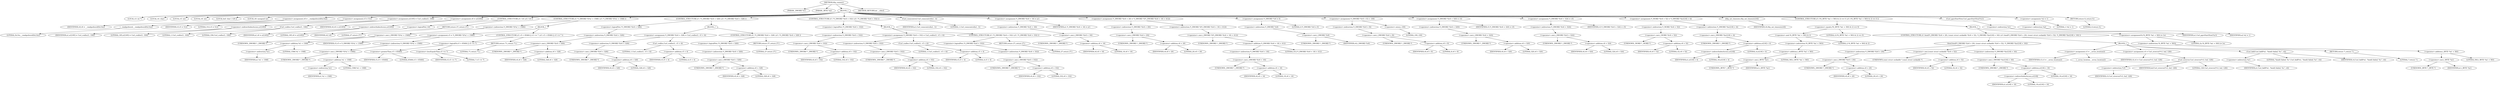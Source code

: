 digraph tftp_connect {  
"1000107" [label = "(METHOD,tftp_connect)" ]
"1000108" [label = "(PARAM,_DWORD *a1)" ]
"1000109" [label = "(PARAM,_BYTE *a2)" ]
"1000110" [label = "(BLOCK,,)" ]
"1000111" [label = "(LOCAL,v3: int *)" ]
"1000112" [label = "(LOCAL,v4: char)" ]
"1000113" [label = "(LOCAL,v5: int)" ]
"1000114" [label = "(LOCAL,v6: int)" ]
"1000115" [label = "(LOCAL,buf: char [ 128 ])" ]
"1000116" [label = "(LOCAL,v8: unsigned int)" ]
"1000117" [label = "(<operator>.assignment,v8 = __readgsdword(0x14u))" ]
"1000118" [label = "(IDENTIFIER,v8,v8 = __readgsdword(0x14u))" ]
"1000119" [label = "(__readgsdword,__readgsdword(0x14u))" ]
"1000120" [label = "(LITERAL,0x14u,__readgsdword(0x14u))" ]
"1000121" [label = "(<operator>.assignment,v5 = 512)" ]
"1000122" [label = "(IDENTIFIER,v5,v5 = 512)" ]
"1000123" [label = "(LITERAL,512,v5 = 512)" ]
"1000124" [label = "(<operator>.assignment,a1[185] = Curl_ccalloc(1, 336))" ]
"1000125" [label = "(<operator>.indirectIndexAccess,a1[185])" ]
"1000126" [label = "(IDENTIFIER,a1,a1[185] = Curl_ccalloc(1, 336))" ]
"1000127" [label = "(LITERAL,185,a1[185] = Curl_ccalloc(1, 336))" ]
"1000128" [label = "(Curl_ccalloc,Curl_ccalloc(1, 336))" ]
"1000129" [label = "(LITERAL,1,Curl_ccalloc(1, 336))" ]
"1000130" [label = "(LITERAL,336,Curl_ccalloc(1, 336))" ]
"1000131" [label = "(<operator>.assignment,v6 = a1[185])" ]
"1000132" [label = "(IDENTIFIER,v6,v6 = a1[185])" ]
"1000133" [label = "(<operator>.indirectIndexAccess,a1[185])" ]
"1000134" [label = "(IDENTIFIER,a1,v6 = a1[185])" ]
"1000135" [label = "(LITERAL,185,v6 = a1[185])" ]
"1000136" [label = "(CONTROL_STRUCTURE,if ( !v6 ),if ( !v6 ))" ]
"1000137" [label = "(<operator>.logicalNot,!v6)" ]
"1000138" [label = "(IDENTIFIER,v6,!v6)" ]
"1000139" [label = "(RETURN,return 27;,return 27;)" ]
"1000140" [label = "(LITERAL,27,return 27;)" ]
"1000141" [label = "(CONTROL_STRUCTURE,if ( *(_DWORD *)(*a1 + 1568) ),if ( *(_DWORD *)(*a1 + 1568) ))" ]
"1000142" [label = "(<operator>.indirection,*(_DWORD *)(*a1 + 1568))" ]
"1000143" [label = "(<operator>.cast,(_DWORD *)(*a1 + 1568))" ]
"1000144" [label = "(UNKNOWN,_DWORD *,_DWORD *)" ]
"1000145" [label = "(<operator>.addition,*a1 + 1568)" ]
"1000146" [label = "(<operator>.indirection,*a1)" ]
"1000147" [label = "(IDENTIFIER,a1,*a1 + 1568)" ]
"1000148" [label = "(LITERAL,1568,*a1 + 1568)" ]
"1000149" [label = "(BLOCK,,)" ]
"1000150" [label = "(<operator>.assignment,v5 = *(_DWORD *)(*a1 + 1568))" ]
"1000151" [label = "(IDENTIFIER,v5,v5 = *(_DWORD *)(*a1 + 1568))" ]
"1000152" [label = "(<operator>.indirection,*(_DWORD *)(*a1 + 1568))" ]
"1000153" [label = "(<operator>.cast,(_DWORD *)(*a1 + 1568))" ]
"1000154" [label = "(UNKNOWN,_DWORD *,_DWORD *)" ]
"1000155" [label = "(<operator>.addition,*a1 + 1568)" ]
"1000156" [label = "(<operator>.indirection,*a1)" ]
"1000157" [label = "(IDENTIFIER,a1,*a1 + 1568)" ]
"1000158" [label = "(LITERAL,1568,*a1 + 1568)" ]
"1000159" [label = "(CONTROL_STRUCTURE,if ( v5 > 65464 || v5 <= 7 ),if ( v5 > 65464 || v5 <= 7 ))" ]
"1000160" [label = "(<operator>.logicalOr,v5 > 65464 || v5 <= 7)" ]
"1000161" [label = "(<operator>.greaterThan,v5 > 65464)" ]
"1000162" [label = "(IDENTIFIER,v5,v5 > 65464)" ]
"1000163" [label = "(LITERAL,65464,v5 > 65464)" ]
"1000164" [label = "(<operator>.lessEqualsThan,v5 <= 7)" ]
"1000165" [label = "(IDENTIFIER,v5,v5 <= 7)" ]
"1000166" [label = "(LITERAL,7,v5 <= 7)" ]
"1000167" [label = "(RETURN,return 71;,return 71;)" ]
"1000168" [label = "(LITERAL,71,return 71;)" ]
"1000169" [label = "(CONTROL_STRUCTURE,if ( !*(_DWORD *)(v6 + 328) ),if ( !*(_DWORD *)(v6 + 328) ))" ]
"1000170" [label = "(<operator>.logicalNot,!*(_DWORD *)(v6 + 328))" ]
"1000171" [label = "(<operator>.indirection,*(_DWORD *)(v6 + 328))" ]
"1000172" [label = "(<operator>.cast,(_DWORD *)(v6 + 328))" ]
"1000173" [label = "(UNKNOWN,_DWORD *,_DWORD *)" ]
"1000174" [label = "(<operator>.addition,v6 + 328)" ]
"1000175" [label = "(IDENTIFIER,v6,v6 + 328)" ]
"1000176" [label = "(LITERAL,328,v6 + 328)" ]
"1000177" [label = "(BLOCK,,)" ]
"1000178" [label = "(<operator>.assignment,*(_DWORD *)(v6 + 328) = Curl_ccalloc(1, v5 + 4))" ]
"1000179" [label = "(<operator>.indirection,*(_DWORD *)(v6 + 328))" ]
"1000180" [label = "(<operator>.cast,(_DWORD *)(v6 + 328))" ]
"1000181" [label = "(UNKNOWN,_DWORD *,_DWORD *)" ]
"1000182" [label = "(<operator>.addition,v6 + 328)" ]
"1000183" [label = "(IDENTIFIER,v6,v6 + 328)" ]
"1000184" [label = "(LITERAL,328,v6 + 328)" ]
"1000185" [label = "(Curl_ccalloc,Curl_ccalloc(1, v5 + 4))" ]
"1000186" [label = "(LITERAL,1,Curl_ccalloc(1, v5 + 4))" ]
"1000187" [label = "(<operator>.addition,v5 + 4)" ]
"1000188" [label = "(IDENTIFIER,v5,v5 + 4)" ]
"1000189" [label = "(LITERAL,4,v5 + 4)" ]
"1000190" [label = "(CONTROL_STRUCTURE,if ( !*(_DWORD *)(v6 + 328) ),if ( !*(_DWORD *)(v6 + 328) ))" ]
"1000191" [label = "(<operator>.logicalNot,!*(_DWORD *)(v6 + 328))" ]
"1000192" [label = "(<operator>.indirection,*(_DWORD *)(v6 + 328))" ]
"1000193" [label = "(<operator>.cast,(_DWORD *)(v6 + 328))" ]
"1000194" [label = "(UNKNOWN,_DWORD *,_DWORD *)" ]
"1000195" [label = "(<operator>.addition,v6 + 328)" ]
"1000196" [label = "(IDENTIFIER,v6,v6 + 328)" ]
"1000197" [label = "(LITERAL,328,v6 + 328)" ]
"1000198" [label = "(RETURN,return 27;,return 27;)" ]
"1000199" [label = "(LITERAL,27,return 27;)" ]
"1000200" [label = "(CONTROL_STRUCTURE,if ( !*(_DWORD *)(v6 + 332) ),if ( !*(_DWORD *)(v6 + 332) ))" ]
"1000201" [label = "(<operator>.logicalNot,!*(_DWORD *)(v6 + 332))" ]
"1000202" [label = "(<operator>.indirection,*(_DWORD *)(v6 + 332))" ]
"1000203" [label = "(<operator>.cast,(_DWORD *)(v6 + 332))" ]
"1000204" [label = "(UNKNOWN,_DWORD *,_DWORD *)" ]
"1000205" [label = "(<operator>.addition,v6 + 332)" ]
"1000206" [label = "(IDENTIFIER,v6,v6 + 332)" ]
"1000207" [label = "(LITERAL,332,v6 + 332)" ]
"1000208" [label = "(BLOCK,,)" ]
"1000209" [label = "(<operator>.assignment,*(_DWORD *)(v6 + 332) = Curl_ccalloc(1, v5 + 4))" ]
"1000210" [label = "(<operator>.indirection,*(_DWORD *)(v6 + 332))" ]
"1000211" [label = "(<operator>.cast,(_DWORD *)(v6 + 332))" ]
"1000212" [label = "(UNKNOWN,_DWORD *,_DWORD *)" ]
"1000213" [label = "(<operator>.addition,v6 + 332)" ]
"1000214" [label = "(IDENTIFIER,v6,v6 + 332)" ]
"1000215" [label = "(LITERAL,332,v6 + 332)" ]
"1000216" [label = "(Curl_ccalloc,Curl_ccalloc(1, v5 + 4))" ]
"1000217" [label = "(LITERAL,1,Curl_ccalloc(1, v5 + 4))" ]
"1000218" [label = "(<operator>.addition,v5 + 4)" ]
"1000219" [label = "(IDENTIFIER,v5,v5 + 4)" ]
"1000220" [label = "(LITERAL,4,v5 + 4)" ]
"1000221" [label = "(CONTROL_STRUCTURE,if ( !*(_DWORD *)(v6 + 332) ),if ( !*(_DWORD *)(v6 + 332) ))" ]
"1000222" [label = "(<operator>.logicalNot,!*(_DWORD *)(v6 + 332))" ]
"1000223" [label = "(<operator>.indirection,*(_DWORD *)(v6 + 332))" ]
"1000224" [label = "(<operator>.cast,(_DWORD *)(v6 + 332))" ]
"1000225" [label = "(UNKNOWN,_DWORD *,_DWORD *)" ]
"1000226" [label = "(<operator>.addition,v6 + 332)" ]
"1000227" [label = "(IDENTIFIER,v6,v6 + 332)" ]
"1000228" [label = "(LITERAL,332,v6 + 332)" ]
"1000229" [label = "(RETURN,return 27;,return 27;)" ]
"1000230" [label = "(LITERAL,27,return 27;)" ]
"1000231" [label = "(Curl_conncontrol,Curl_conncontrol(a1, 1))" ]
"1000232" [label = "(IDENTIFIER,a1,Curl_conncontrol(a1, 1))" ]
"1000233" [label = "(LITERAL,1,Curl_conncontrol(a1, 1))" ]
"1000234" [label = "(<operator>.assignment,*(_DWORD *)(v6 + 16) = a1)" ]
"1000235" [label = "(<operator>.indirection,*(_DWORD *)(v6 + 16))" ]
"1000236" [label = "(<operator>.cast,(_DWORD *)(v6 + 16))" ]
"1000237" [label = "(UNKNOWN,_DWORD *,_DWORD *)" ]
"1000238" [label = "(<operator>.addition,v6 + 16)" ]
"1000239" [label = "(IDENTIFIER,v6,v6 + 16)" ]
"1000240" [label = "(LITERAL,16,v6 + 16)" ]
"1000241" [label = "(IDENTIFIER,a1,*(_DWORD *)(v6 + 16) = a1)" ]
"1000242" [label = "(<operator>.assignment,*(_DWORD *)(v6 + 20) = *(_DWORD *)(*(_DWORD *)(v6 + 16) + 412))" ]
"1000243" [label = "(<operator>.indirection,*(_DWORD *)(v6 + 20))" ]
"1000244" [label = "(<operator>.cast,(_DWORD *)(v6 + 20))" ]
"1000245" [label = "(UNKNOWN,_DWORD *,_DWORD *)" ]
"1000246" [label = "(<operator>.addition,v6 + 20)" ]
"1000247" [label = "(IDENTIFIER,v6,v6 + 20)" ]
"1000248" [label = "(LITERAL,20,v6 + 20)" ]
"1000249" [label = "(<operator>.indirection,*(_DWORD *)(*(_DWORD *)(v6 + 16) + 412))" ]
"1000250" [label = "(<operator>.cast,(_DWORD *)(*(_DWORD *)(v6 + 16) + 412))" ]
"1000251" [label = "(UNKNOWN,_DWORD *,_DWORD *)" ]
"1000252" [label = "(<operator>.addition,*(_DWORD *)(v6 + 16) + 412)" ]
"1000253" [label = "(<operator>.indirection,*(_DWORD *)(v6 + 16))" ]
"1000254" [label = "(<operator>.cast,(_DWORD *)(v6 + 16))" ]
"1000255" [label = "(UNKNOWN,_DWORD *,_DWORD *)" ]
"1000256" [label = "(<operator>.addition,v6 + 16)" ]
"1000257" [label = "(IDENTIFIER,v6,v6 + 16)" ]
"1000258" [label = "(LITERAL,16,v6 + 16)" ]
"1000259" [label = "(LITERAL,412,*(_DWORD *)(v6 + 16) + 412)" ]
"1000260" [label = "(<operator>.assignment,*(_DWORD *)v6 = 0)" ]
"1000261" [label = "(<operator>.indirection,*(_DWORD *)v6)" ]
"1000262" [label = "(<operator>.cast,(_DWORD *)v6)" ]
"1000263" [label = "(UNKNOWN,_DWORD *,_DWORD *)" ]
"1000264" [label = "(IDENTIFIER,v6,(_DWORD *)v6)" ]
"1000265" [label = "(LITERAL,0,*(_DWORD *)v6 = 0)" ]
"1000266" [label = "(<operator>.assignment,*(_DWORD *)(v6 + 8) = -100)" ]
"1000267" [label = "(<operator>.indirection,*(_DWORD *)(v6 + 8))" ]
"1000268" [label = "(<operator>.cast,(_DWORD *)(v6 + 8))" ]
"1000269" [label = "(UNKNOWN,_DWORD *,_DWORD *)" ]
"1000270" [label = "(<operator>.addition,v6 + 8)" ]
"1000271" [label = "(IDENTIFIER,v6,v6 + 8)" ]
"1000272" [label = "(LITERAL,8,v6 + 8)" ]
"1000273" [label = "(<operator>.minus,-100)" ]
"1000274" [label = "(LITERAL,100,-100)" ]
"1000275" [label = "(<operator>.assignment,*(_DWORD *)(v6 + 320) = v5)" ]
"1000276" [label = "(<operator>.indirection,*(_DWORD *)(v6 + 320))" ]
"1000277" [label = "(<operator>.cast,(_DWORD *)(v6 + 320))" ]
"1000278" [label = "(UNKNOWN,_DWORD *,_DWORD *)" ]
"1000279" [label = "(<operator>.addition,v6 + 320)" ]
"1000280" [label = "(IDENTIFIER,v6,v6 + 320)" ]
"1000281" [label = "(LITERAL,320,v6 + 320)" ]
"1000282" [label = "(IDENTIFIER,v5,*(_DWORD *)(v6 + 320) = v5)" ]
"1000283" [label = "(<operator>.assignment,*(_DWORD *)(v6 + 324) = v5)" ]
"1000284" [label = "(<operator>.indirection,*(_DWORD *)(v6 + 324))" ]
"1000285" [label = "(<operator>.cast,(_DWORD *)(v6 + 324))" ]
"1000286" [label = "(UNKNOWN,_DWORD *,_DWORD *)" ]
"1000287" [label = "(<operator>.addition,v6 + 324)" ]
"1000288" [label = "(IDENTIFIER,v6,v6 + 324)" ]
"1000289" [label = "(LITERAL,324,v6 + 324)" ]
"1000290" [label = "(IDENTIFIER,v5,*(_DWORD *)(v6 + 324) = v5)" ]
"1000291" [label = "(<operator>.assignment,*(_WORD *)(v6 + 52) = *(_DWORD *)(a1[18] + 4))" ]
"1000292" [label = "(<operator>.indirection,*(_WORD *)(v6 + 52))" ]
"1000293" [label = "(<operator>.cast,(_WORD *)(v6 + 52))" ]
"1000294" [label = "(UNKNOWN,_WORD *,_WORD *)" ]
"1000295" [label = "(<operator>.addition,v6 + 52)" ]
"1000296" [label = "(IDENTIFIER,v6,v6 + 52)" ]
"1000297" [label = "(LITERAL,52,v6 + 52)" ]
"1000298" [label = "(<operator>.indirection,*(_DWORD *)(a1[18] + 4))" ]
"1000299" [label = "(<operator>.cast,(_DWORD *)(a1[18] + 4))" ]
"1000300" [label = "(UNKNOWN,_DWORD *,_DWORD *)" ]
"1000301" [label = "(<operator>.addition,a1[18] + 4)" ]
"1000302" [label = "(<operator>.indirectIndexAccess,a1[18])" ]
"1000303" [label = "(IDENTIFIER,a1,a1[18] + 4)" ]
"1000304" [label = "(LITERAL,18,a1[18] + 4)" ]
"1000305" [label = "(LITERAL,4,a1[18] + 4)" ]
"1000306" [label = "(tftp_set_timeouts,tftp_set_timeouts(v6))" ]
"1000307" [label = "(IDENTIFIER,v6,tftp_set_timeouts(v6))" ]
"1000308" [label = "(CONTROL_STRUCTURE,if ( (*((_BYTE *)a1 + 583) & 2) == 0 ),if ( (*((_BYTE *)a1 + 583) & 2) == 0 ))" ]
"1000309" [label = "(<operator>.equals,(*((_BYTE *)a1 + 583) & 2) == 0)" ]
"1000310" [label = "(<operator>.and,*((_BYTE *)a1 + 583) & 2)" ]
"1000311" [label = "(<operator>.indirection,*((_BYTE *)a1 + 583))" ]
"1000312" [label = "(<operator>.addition,(_BYTE *)a1 + 583)" ]
"1000313" [label = "(<operator>.cast,(_BYTE *)a1)" ]
"1000314" [label = "(UNKNOWN,_BYTE *,_BYTE *)" ]
"1000315" [label = "(IDENTIFIER,a1,(_BYTE *)a1)" ]
"1000316" [label = "(LITERAL,583,(_BYTE *)a1 + 583)" ]
"1000317" [label = "(LITERAL,2,*((_BYTE *)a1 + 583) & 2)" ]
"1000318" [label = "(LITERAL,0,(*((_BYTE *)a1 + 583) & 2) == 0)" ]
"1000319" [label = "(BLOCK,,)" ]
"1000320" [label = "(CONTROL_STRUCTURE,if ( bind(*(_DWORD *)(v6 + 20), (const struct sockaddr *)(v6 + 52), *(_DWORD *)(a1[18] + 16)) ),if ( bind(*(_DWORD *)(v6 + 20), (const struct sockaddr *)(v6 + 52), *(_DWORD *)(a1[18] + 16)) ))" ]
"1000321" [label = "(bind,bind(*(_DWORD *)(v6 + 20), (const struct sockaddr *)(v6 + 52), *(_DWORD *)(a1[18] + 16)))" ]
"1000322" [label = "(<operator>.indirection,*(_DWORD *)(v6 + 20))" ]
"1000323" [label = "(<operator>.cast,(_DWORD *)(v6 + 20))" ]
"1000324" [label = "(UNKNOWN,_DWORD *,_DWORD *)" ]
"1000325" [label = "(<operator>.addition,v6 + 20)" ]
"1000326" [label = "(IDENTIFIER,v6,v6 + 20)" ]
"1000327" [label = "(LITERAL,20,v6 + 20)" ]
"1000328" [label = "(<operator>.cast,(const struct sockaddr *)(v6 + 52))" ]
"1000329" [label = "(UNKNOWN,const struct sockaddr *,const struct sockaddr *)" ]
"1000330" [label = "(<operator>.addition,v6 + 52)" ]
"1000331" [label = "(IDENTIFIER,v6,v6 + 52)" ]
"1000332" [label = "(LITERAL,52,v6 + 52)" ]
"1000333" [label = "(<operator>.indirection,*(_DWORD *)(a1[18] + 16))" ]
"1000334" [label = "(<operator>.cast,(_DWORD *)(a1[18] + 16))" ]
"1000335" [label = "(UNKNOWN,_DWORD *,_DWORD *)" ]
"1000336" [label = "(<operator>.addition,a1[18] + 16)" ]
"1000337" [label = "(<operator>.indirectIndexAccess,a1[18])" ]
"1000338" [label = "(IDENTIFIER,a1,a1[18] + 16)" ]
"1000339" [label = "(LITERAL,18,a1[18] + 16)" ]
"1000340" [label = "(LITERAL,16,a1[18] + 16)" ]
"1000341" [label = "(BLOCK,,)" ]
"1000342" [label = "(<operator>.assignment,v3 = __errno_location())" ]
"1000343" [label = "(IDENTIFIER,v3,v3 = __errno_location())" ]
"1000344" [label = "(__errno_location,__errno_location())" ]
"1000345" [label = "(<operator>.assignment,v4 = Curl_strerror(*v3, buf, 128))" ]
"1000346" [label = "(IDENTIFIER,v4,v4 = Curl_strerror(*v3, buf, 128))" ]
"1000347" [label = "(Curl_strerror,Curl_strerror(*v3, buf, 128))" ]
"1000348" [label = "(<operator>.indirection,*v3)" ]
"1000349" [label = "(IDENTIFIER,v3,Curl_strerror(*v3, buf, 128))" ]
"1000350" [label = "(IDENTIFIER,buf,Curl_strerror(*v3, buf, 128))" ]
"1000351" [label = "(LITERAL,128,Curl_strerror(*v3, buf, 128))" ]
"1000352" [label = "(Curl_failf,Curl_failf(*a1, \"bind() failed; %s\", v4))" ]
"1000353" [label = "(<operator>.indirection,*a1)" ]
"1000354" [label = "(IDENTIFIER,a1,Curl_failf(*a1, \"bind() failed; %s\", v4))" ]
"1000355" [label = "(LITERAL,\"bind() failed; %s\",Curl_failf(*a1, \"bind() failed; %s\", v4))" ]
"1000356" [label = "(IDENTIFIER,v4,Curl_failf(*a1, \"bind() failed; %s\", v4))" ]
"1000357" [label = "(RETURN,return 7;,return 7;)" ]
"1000358" [label = "(LITERAL,7,return 7;)" ]
"1000359" [label = "(<operators>.assignmentOr,*((_BYTE *)a1 + 583) |= 2u)" ]
"1000360" [label = "(<operator>.indirection,*((_BYTE *)a1 + 583))" ]
"1000361" [label = "(<operator>.addition,(_BYTE *)a1 + 583)" ]
"1000362" [label = "(<operator>.cast,(_BYTE *)a1)" ]
"1000363" [label = "(UNKNOWN,_BYTE *,_BYTE *)" ]
"1000364" [label = "(IDENTIFIER,a1,(_BYTE *)a1)" ]
"1000365" [label = "(LITERAL,583,(_BYTE *)a1 + 583)" ]
"1000366" [label = "(LITERAL,2u,*((_BYTE *)a1 + 583) |= 2u)" ]
"1000367" [label = "(Curl_pgrsStartNow,Curl_pgrsStartNow(*a1))" ]
"1000368" [label = "(<operator>.indirection,*a1)" ]
"1000369" [label = "(IDENTIFIER,a1,Curl_pgrsStartNow(*a1))" ]
"1000370" [label = "(<operator>.assignment,*a2 = 1)" ]
"1000371" [label = "(<operator>.indirection,*a2)" ]
"1000372" [label = "(IDENTIFIER,a2,*a2 = 1)" ]
"1000373" [label = "(LITERAL,1,*a2 = 1)" ]
"1000374" [label = "(RETURN,return 0;,return 0;)" ]
"1000375" [label = "(LITERAL,0,return 0;)" ]
"1000376" [label = "(METHOD_RETURN,int __cdecl)" ]
  "1000107" -> "1000108" 
  "1000107" -> "1000109" 
  "1000107" -> "1000110" 
  "1000107" -> "1000376" 
  "1000110" -> "1000111" 
  "1000110" -> "1000112" 
  "1000110" -> "1000113" 
  "1000110" -> "1000114" 
  "1000110" -> "1000115" 
  "1000110" -> "1000116" 
  "1000110" -> "1000117" 
  "1000110" -> "1000121" 
  "1000110" -> "1000124" 
  "1000110" -> "1000131" 
  "1000110" -> "1000136" 
  "1000110" -> "1000141" 
  "1000110" -> "1000169" 
  "1000110" -> "1000200" 
  "1000110" -> "1000231" 
  "1000110" -> "1000234" 
  "1000110" -> "1000242" 
  "1000110" -> "1000260" 
  "1000110" -> "1000266" 
  "1000110" -> "1000275" 
  "1000110" -> "1000283" 
  "1000110" -> "1000291" 
  "1000110" -> "1000306" 
  "1000110" -> "1000308" 
  "1000110" -> "1000367" 
  "1000110" -> "1000370" 
  "1000110" -> "1000374" 
  "1000117" -> "1000118" 
  "1000117" -> "1000119" 
  "1000119" -> "1000120" 
  "1000121" -> "1000122" 
  "1000121" -> "1000123" 
  "1000124" -> "1000125" 
  "1000124" -> "1000128" 
  "1000125" -> "1000126" 
  "1000125" -> "1000127" 
  "1000128" -> "1000129" 
  "1000128" -> "1000130" 
  "1000131" -> "1000132" 
  "1000131" -> "1000133" 
  "1000133" -> "1000134" 
  "1000133" -> "1000135" 
  "1000136" -> "1000137" 
  "1000136" -> "1000139" 
  "1000137" -> "1000138" 
  "1000139" -> "1000140" 
  "1000141" -> "1000142" 
  "1000141" -> "1000149" 
  "1000142" -> "1000143" 
  "1000143" -> "1000144" 
  "1000143" -> "1000145" 
  "1000145" -> "1000146" 
  "1000145" -> "1000148" 
  "1000146" -> "1000147" 
  "1000149" -> "1000150" 
  "1000149" -> "1000159" 
  "1000150" -> "1000151" 
  "1000150" -> "1000152" 
  "1000152" -> "1000153" 
  "1000153" -> "1000154" 
  "1000153" -> "1000155" 
  "1000155" -> "1000156" 
  "1000155" -> "1000158" 
  "1000156" -> "1000157" 
  "1000159" -> "1000160" 
  "1000159" -> "1000167" 
  "1000160" -> "1000161" 
  "1000160" -> "1000164" 
  "1000161" -> "1000162" 
  "1000161" -> "1000163" 
  "1000164" -> "1000165" 
  "1000164" -> "1000166" 
  "1000167" -> "1000168" 
  "1000169" -> "1000170" 
  "1000169" -> "1000177" 
  "1000170" -> "1000171" 
  "1000171" -> "1000172" 
  "1000172" -> "1000173" 
  "1000172" -> "1000174" 
  "1000174" -> "1000175" 
  "1000174" -> "1000176" 
  "1000177" -> "1000178" 
  "1000177" -> "1000190" 
  "1000178" -> "1000179" 
  "1000178" -> "1000185" 
  "1000179" -> "1000180" 
  "1000180" -> "1000181" 
  "1000180" -> "1000182" 
  "1000182" -> "1000183" 
  "1000182" -> "1000184" 
  "1000185" -> "1000186" 
  "1000185" -> "1000187" 
  "1000187" -> "1000188" 
  "1000187" -> "1000189" 
  "1000190" -> "1000191" 
  "1000190" -> "1000198" 
  "1000191" -> "1000192" 
  "1000192" -> "1000193" 
  "1000193" -> "1000194" 
  "1000193" -> "1000195" 
  "1000195" -> "1000196" 
  "1000195" -> "1000197" 
  "1000198" -> "1000199" 
  "1000200" -> "1000201" 
  "1000200" -> "1000208" 
  "1000201" -> "1000202" 
  "1000202" -> "1000203" 
  "1000203" -> "1000204" 
  "1000203" -> "1000205" 
  "1000205" -> "1000206" 
  "1000205" -> "1000207" 
  "1000208" -> "1000209" 
  "1000208" -> "1000221" 
  "1000209" -> "1000210" 
  "1000209" -> "1000216" 
  "1000210" -> "1000211" 
  "1000211" -> "1000212" 
  "1000211" -> "1000213" 
  "1000213" -> "1000214" 
  "1000213" -> "1000215" 
  "1000216" -> "1000217" 
  "1000216" -> "1000218" 
  "1000218" -> "1000219" 
  "1000218" -> "1000220" 
  "1000221" -> "1000222" 
  "1000221" -> "1000229" 
  "1000222" -> "1000223" 
  "1000223" -> "1000224" 
  "1000224" -> "1000225" 
  "1000224" -> "1000226" 
  "1000226" -> "1000227" 
  "1000226" -> "1000228" 
  "1000229" -> "1000230" 
  "1000231" -> "1000232" 
  "1000231" -> "1000233" 
  "1000234" -> "1000235" 
  "1000234" -> "1000241" 
  "1000235" -> "1000236" 
  "1000236" -> "1000237" 
  "1000236" -> "1000238" 
  "1000238" -> "1000239" 
  "1000238" -> "1000240" 
  "1000242" -> "1000243" 
  "1000242" -> "1000249" 
  "1000243" -> "1000244" 
  "1000244" -> "1000245" 
  "1000244" -> "1000246" 
  "1000246" -> "1000247" 
  "1000246" -> "1000248" 
  "1000249" -> "1000250" 
  "1000250" -> "1000251" 
  "1000250" -> "1000252" 
  "1000252" -> "1000253" 
  "1000252" -> "1000259" 
  "1000253" -> "1000254" 
  "1000254" -> "1000255" 
  "1000254" -> "1000256" 
  "1000256" -> "1000257" 
  "1000256" -> "1000258" 
  "1000260" -> "1000261" 
  "1000260" -> "1000265" 
  "1000261" -> "1000262" 
  "1000262" -> "1000263" 
  "1000262" -> "1000264" 
  "1000266" -> "1000267" 
  "1000266" -> "1000273" 
  "1000267" -> "1000268" 
  "1000268" -> "1000269" 
  "1000268" -> "1000270" 
  "1000270" -> "1000271" 
  "1000270" -> "1000272" 
  "1000273" -> "1000274" 
  "1000275" -> "1000276" 
  "1000275" -> "1000282" 
  "1000276" -> "1000277" 
  "1000277" -> "1000278" 
  "1000277" -> "1000279" 
  "1000279" -> "1000280" 
  "1000279" -> "1000281" 
  "1000283" -> "1000284" 
  "1000283" -> "1000290" 
  "1000284" -> "1000285" 
  "1000285" -> "1000286" 
  "1000285" -> "1000287" 
  "1000287" -> "1000288" 
  "1000287" -> "1000289" 
  "1000291" -> "1000292" 
  "1000291" -> "1000298" 
  "1000292" -> "1000293" 
  "1000293" -> "1000294" 
  "1000293" -> "1000295" 
  "1000295" -> "1000296" 
  "1000295" -> "1000297" 
  "1000298" -> "1000299" 
  "1000299" -> "1000300" 
  "1000299" -> "1000301" 
  "1000301" -> "1000302" 
  "1000301" -> "1000305" 
  "1000302" -> "1000303" 
  "1000302" -> "1000304" 
  "1000306" -> "1000307" 
  "1000308" -> "1000309" 
  "1000308" -> "1000319" 
  "1000309" -> "1000310" 
  "1000309" -> "1000318" 
  "1000310" -> "1000311" 
  "1000310" -> "1000317" 
  "1000311" -> "1000312" 
  "1000312" -> "1000313" 
  "1000312" -> "1000316" 
  "1000313" -> "1000314" 
  "1000313" -> "1000315" 
  "1000319" -> "1000320" 
  "1000319" -> "1000359" 
  "1000320" -> "1000321" 
  "1000320" -> "1000341" 
  "1000321" -> "1000322" 
  "1000321" -> "1000328" 
  "1000321" -> "1000333" 
  "1000322" -> "1000323" 
  "1000323" -> "1000324" 
  "1000323" -> "1000325" 
  "1000325" -> "1000326" 
  "1000325" -> "1000327" 
  "1000328" -> "1000329" 
  "1000328" -> "1000330" 
  "1000330" -> "1000331" 
  "1000330" -> "1000332" 
  "1000333" -> "1000334" 
  "1000334" -> "1000335" 
  "1000334" -> "1000336" 
  "1000336" -> "1000337" 
  "1000336" -> "1000340" 
  "1000337" -> "1000338" 
  "1000337" -> "1000339" 
  "1000341" -> "1000342" 
  "1000341" -> "1000345" 
  "1000341" -> "1000352" 
  "1000341" -> "1000357" 
  "1000342" -> "1000343" 
  "1000342" -> "1000344" 
  "1000345" -> "1000346" 
  "1000345" -> "1000347" 
  "1000347" -> "1000348" 
  "1000347" -> "1000350" 
  "1000347" -> "1000351" 
  "1000348" -> "1000349" 
  "1000352" -> "1000353" 
  "1000352" -> "1000355" 
  "1000352" -> "1000356" 
  "1000353" -> "1000354" 
  "1000357" -> "1000358" 
  "1000359" -> "1000360" 
  "1000359" -> "1000366" 
  "1000360" -> "1000361" 
  "1000361" -> "1000362" 
  "1000361" -> "1000365" 
  "1000362" -> "1000363" 
  "1000362" -> "1000364" 
  "1000367" -> "1000368" 
  "1000368" -> "1000369" 
  "1000370" -> "1000371" 
  "1000370" -> "1000373" 
  "1000371" -> "1000372" 
  "1000374" -> "1000375" 
}
